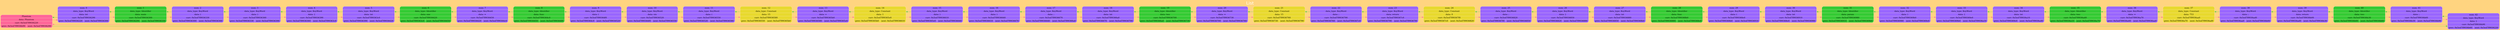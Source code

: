 digraph G
{
charset="latin1";
label="List";
 labelloc="t";
 fontsize=30
 fontname="DejaVu Sans";
 fontcolor="#FFFFFF"

rankdir=LR; splines=ortho; size="200,300"; bgcolor="#ffd480";
{ node_0x5ed7f9936220 [shape = record; style="rounded, filled", fillcolor="#ff6699", color="#FFE9C7", label=" { Phantom } | {data: Phantom } | { curr: 0x5ed7f9936220 } | { { prev: 0x5ed7f9936b90 } | { next: 0x5ed7f9936290 } }  "] 
}
node_0x5ed7f9936290 [shape = record; style="rounded, filled", fillcolor="#9966FF", color="#FFE9C7", label=" { num: 0 } | { data_type: KeyWord } | {data: int } | { curr: 0x5ed7f9936290 } | { { prev: 0x5ed7f9936220 } | { next: 0x5ed7f9936300 } }  "] 
node_0x5ed7f9936300 [shape = record; style="rounded, filled", fillcolor="#34cb34", color="#FFE9C7", label=" { num: 1 } | { data_type: Identifier } | {data: main } | { curr: 0x5ed7f9936300 } | { { prev: 0x5ed7f9936290 } | { next: 0x5ed7f9936330 } }  "] 
node_0x5ed7f9936330 [shape = record; style="rounded, filled", fillcolor="#9966FF", color="#FFE9C7", label=" { num: 2 } | { data_type: KeyWord } | {data: &#x28; } | { curr: 0x5ed7f9936330 } | { { prev: 0x5ed7f9936300 } | { next: 0x5ed7f9936360 } }  "] 
node_0x5ed7f9936360 [shape = record; style="rounded, filled", fillcolor="#9966FF", color="#FFE9C7", label=" { num: 3 } | { data_type: KeyWord } | {data: &#x29; } | { curr: 0x5ed7f9936360 } | { { prev: 0x5ed7f9936330 } | { next: 0x5ed7f9936390 } }  "] 
node_0x5ed7f9936390 [shape = record; style="rounded, filled", fillcolor="#9966FF", color="#FFE9C7", label=" { num: 4 } | { data_type: KeyWord } | {data: &#x7B; } | { curr: 0x5ed7f9936390 } | { { prev: 0x5ed7f9936360 } | { next: 0x5ed7f99363c0 } }  "] 
node_0x5ed7f99363c0 [shape = record; style="rounded, filled", fillcolor="#9966FF", color="#FFE9C7", label=" { num: 5 } | { data_type: KeyWord } | {data: int } | { curr: 0x5ed7f99363c0 } | { { prev: 0x5ed7f9936390 } | { next: 0x5ed7f9936420 } }  "] 
node_0x5ed7f9936420 [shape = record; style="rounded, filled", fillcolor="#34cb34", color="#FFE9C7", label=" { num: 6 } | { data_type: Identifier } | {data: one } | { curr: 0x5ed7f9936420 } | { { prev: 0x5ed7f99363c0 } | { next: 0x5ed7f9936450 } }  "] 
node_0x5ed7f9936450 [shape = record; style="rounded, filled", fillcolor="#9966FF", color="#FFE9C7", label=" { num: 7 } | { data_type: KeyWord } | {data: &#x3D; } | { curr: 0x5ed7f9936450 } | { { prev: 0x5ed7f9936420 } | { next: 0x5ed7f99364c0 } }  "] 
node_0x5ed7f99364c0 [shape = record; style="rounded, filled", fillcolor="#34cb34", color="#FFE9C7", label=" { num: 8 } | { data_type: Identifier } | {data: func } | { curr: 0x5ed7f99364c0 } | { { prev: 0x5ed7f9936450 } | { next: 0x5ed7f99364f0 } }  "] 
node_0x5ed7f99364f0 [shape = record; style="rounded, filled", fillcolor="#9966FF", color="#FFE9C7", label=" { num: 9 } | { data_type: KeyWord } | {data: &#x28; } | { curr: 0x5ed7f99364f0 } | { { prev: 0x5ed7f99364c0 } | { next: 0x5ed7f9936520 } }  "] 
node_0x5ed7f9936520 [shape = record; style="rounded, filled", fillcolor="#9966FF", color="#FFE9C7", label=" { num: 10 } | { data_type: KeyWord } | {data: sin } | { curr: 0x5ed7f9936520 } | { { prev: 0x5ed7f99364f0 } | { next: 0x5ed7f9936550 } }  "] 
node_0x5ed7f9936550 [shape = record; style="rounded, filled", fillcolor="#9966FF", color="#FFE9C7", label=" { num: 11 } | { data_type: KeyWord } | {data: &#x28; } | { curr: 0x5ed7f9936550 } | { { prev: 0x5ed7f9936520 } | { next: 0x5ed7f9936580 } }  "] 
node_0x5ed7f9936580 [shape = record; style="rounded, filled", fillcolor="#e8d92e", color="#FFE9C7", label=" { num: 12 } | { data_type: Constant } | {data: 15 } | { curr: 0x5ed7f9936580 } | { { prev: 0x5ed7f9936550 } | { next: 0x5ed7f99365b0 } }  "] 
node_0x5ed7f99365b0 [shape = record; style="rounded, filled", fillcolor="#9966FF", color="#FFE9C7", label=" { num: 13 } | { data_type: KeyWord } | {data: &#x2B; } | { curr: 0x5ed7f99365b0 } | { { prev: 0x5ed7f9936580 } | { next: 0x5ed7f99365e0 } }  "] 
node_0x5ed7f99365e0 [shape = record; style="rounded, filled", fillcolor="#e8d92e", color="#FFE9C7", label=" { num: 14 } | { data_type: Constant } | {data: 1 } | { curr: 0x5ed7f99365e0 } | { { prev: 0x5ed7f99365b0 } | { next: 0x5ed7f9936610 } }  "] 
node_0x5ed7f9936610 [shape = record; style="rounded, filled", fillcolor="#9966FF", color="#FFE9C7", label=" { num: 15 } | { data_type: KeyWord } | {data: &#x29; } | { curr: 0x5ed7f9936610 } | { { prev: 0x5ed7f99365e0 } | { next: 0x5ed7f9936640 } }  "] 
node_0x5ed7f9936640 [shape = record; style="rounded, filled", fillcolor="#9966FF", color="#FFE9C7", label=" { num: 16 } | { data_type: KeyWord } | {data: &#x29; } | { curr: 0x5ed7f9936640 } | { { prev: 0x5ed7f9936610 } | { next: 0x5ed7f9936670 } }  "] 
node_0x5ed7f9936670 [shape = record; style="rounded, filled", fillcolor="#9966FF", color="#FFE9C7", label=" { num: 17 } | { data_type: KeyWord } | {data: &#x3B; } | { curr: 0x5ed7f9936670 } | { { prev: 0x5ed7f9936640 } | { next: 0x5ed7f99366a0 } }  "] 
node_0x5ed7f99366a0 [shape = record; style="rounded, filled", fillcolor="#9966FF", color="#FFE9C7", label=" { num: 18 } | { data_type: KeyWord } | {data: int } | { curr: 0x5ed7f99366a0 } | { { prev: 0x5ed7f9936670 } | { next: 0x5ed7f9936700 } }  "] 
node_0x5ed7f9936700 [shape = record; style="rounded, filled", fillcolor="#34cb34", color="#FFE9C7", label=" { num: 19 } | { data_type: Identifier } | {data: two } | { curr: 0x5ed7f9936700 } | { { prev: 0x5ed7f99366a0 } | { next: 0x5ed7f9936730 } }  "] 
node_0x5ed7f9936730 [shape = record; style="rounded, filled", fillcolor="#9966FF", color="#FFE9C7", label=" { num: 20 } | { data_type: KeyWord } | {data: &#x3D; } | { curr: 0x5ed7f9936730 } | { { prev: 0x5ed7f9936700 } | { next: 0x5ed7f9936760 } }  "] 
node_0x5ed7f9936760 [shape = record; style="rounded, filled", fillcolor="#e8d92e", color="#FFE9C7", label=" { num: 21 } | { data_type: Constant } | {data: 15 } | { curr: 0x5ed7f9936760 } | { { prev: 0x5ed7f9936730 } | { next: 0x5ed7f9936790 } }  "] 
node_0x5ed7f9936790 [shape = record; style="rounded, filled", fillcolor="#9966FF", color="#FFE9C7", label=" { num: 22 } | { data_type: KeyWord } | {data: &#x3B; } | { curr: 0x5ed7f9936790 } | { { prev: 0x5ed7f9936760 } | { next: 0x5ed7f99367c0 } }  "] 
node_0x5ed7f99367c0 [shape = record; style="rounded, filled", fillcolor="#9966FF", color="#FFE9C7", label=" { num: 23 } | { data_type: KeyWord } | {data: return } | { curr: 0x5ed7f99367c0 } | { { prev: 0x5ed7f9936790 } | { next: 0x5ed7f99367f0 } }  "] 
node_0x5ed7f99367f0 [shape = record; style="rounded, filled", fillcolor="#e8d92e", color="#FFE9C7", label=" { num: 24 } | { data_type: Constant } | {data: 0 } | { curr: 0x5ed7f99367f0 } | { { prev: 0x5ed7f99367c0 } | { next: 0x5ed7f9936820 } }  "] 
node_0x5ed7f9936820 [shape = record; style="rounded, filled", fillcolor="#9966FF", color="#FFE9C7", label=" { num: 25 } | { data_type: KeyWord } | {data: &#x3B; } | { curr: 0x5ed7f9936820 } | { { prev: 0x5ed7f99367f0 } | { next: 0x5ed7f9936850 } }  "] 
node_0x5ed7f9936850 [shape = record; style="rounded, filled", fillcolor="#9966FF", color="#FFE9C7", label=" { num: 26 } | { data_type: KeyWord } | {data: &#x7D; } | { curr: 0x5ed7f9936850 } | { { prev: 0x5ed7f9936820 } | { next: 0x5ed7f9936880 } }  "] 
node_0x5ed7f9936880 [shape = record; style="rounded, filled", fillcolor="#9966FF", color="#FFE9C7", label=" { num: 27 } | { data_type: KeyWord } | {data: int } | { curr: 0x5ed7f9936880 } | { { prev: 0x5ed7f9936850 } | { next: 0x5ed7f99368b0 } }  "] 
node_0x5ed7f99368b0 [shape = record; style="rounded, filled", fillcolor="#34cb34", color="#FFE9C7", label=" { num: 28 } | { data_type: Identifier } | {data: func } | { curr: 0x5ed7f99368b0 } | { { prev: 0x5ed7f9936880 } | { next: 0x5ed7f99368e0 } }  "] 
node_0x5ed7f99368e0 [shape = record; style="rounded, filled", fillcolor="#9966FF", color="#FFE9C7", label=" { num: 29 } | { data_type: KeyWord } | {data: &#x28; } | { curr: 0x5ed7f99368e0 } | { { prev: 0x5ed7f99368b0 } | { next: 0x5ed7f9936910 } }  "] 
node_0x5ed7f9936910 [shape = record; style="rounded, filled", fillcolor="#9966FF", color="#FFE9C7", label=" { num: 30 } | { data_type: KeyWord } | {data: int } | { curr: 0x5ed7f9936910 } | { { prev: 0x5ed7f99368e0 } | { next: 0x5ed7f9936980 } }  "] 
node_0x5ed7f9936980 [shape = record; style="rounded, filled", fillcolor="#34cb34", color="#FFE9C7", label=" { num: 31 } | { data_type: Identifier } | {data: param } | { curr: 0x5ed7f9936980 } | { { prev: 0x5ed7f9936910 } | { next: 0x5ed7f99369b0 } }  "] 
node_0x5ed7f99369b0 [shape = record; style="rounded, filled", fillcolor="#9966FF", color="#FFE9C7", label=" { num: 32 } | { data_type: KeyWord } | {data: &#x29; } | { curr: 0x5ed7f99369b0 } | { { prev: 0x5ed7f9936980 } | { next: 0x5ed7f99369e0 } }  "] 
node_0x5ed7f99369e0 [shape = record; style="rounded, filled", fillcolor="#9966FF", color="#FFE9C7", label=" { num: 33 } | { data_type: KeyWord } | {data: &#x7B; } | { curr: 0x5ed7f99369e0 } | { { prev: 0x5ed7f99369b0 } | { next: 0x5ed7f9936a10 } }  "] 
node_0x5ed7f9936a10 [shape = record; style="rounded, filled", fillcolor="#9966FF", color="#FFE9C7", label=" { num: 34 } | { data_type: KeyWord } | {data: int } | { curr: 0x5ed7f9936a10 } | { { prev: 0x5ed7f99369e0 } | { next: 0x5ed7f9936a40 } }  "] 
node_0x5ed7f9936a40 [shape = record; style="rounded, filled", fillcolor="#34cb34", color="#FFE9C7", label=" { num: 35 } | { data_type: Identifier } | {data: two } | { curr: 0x5ed7f9936a40 } | { { prev: 0x5ed7f9936a10 } | { next: 0x5ed7f9936a70 } }  "] 
node_0x5ed7f9936a70 [shape = record; style="rounded, filled", fillcolor="#9966FF", color="#FFE9C7", label=" { num: 36 } | { data_type: KeyWord } | {data: &#x3D; } | { curr: 0x5ed7f9936a70 } | { { prev: 0x5ed7f9936a40 } | { next: 0x5ed7f9936aa0 } }  "] 
node_0x5ed7f9936aa0 [shape = record; style="rounded, filled", fillcolor="#e8d92e", color="#FFE9C7", label=" { num: 37 } | { data_type: Constant } | {data: 753 } | { curr: 0x5ed7f9936aa0 } | { { prev: 0x5ed7f9936a70 } | { next: 0x5ed7f9936ad0 } }  "] 
node_0x5ed7f9936ad0 [shape = record; style="rounded, filled", fillcolor="#9966FF", color="#FFE9C7", label=" { num: 38 } | { data_type: KeyWord } | {data: &#x3B; } | { curr: 0x5ed7f9936ad0 } | { { prev: 0x5ed7f9936aa0 } | { next: 0x5ed7f9936b00 } }  "] 
node_0x5ed7f9936b00 [shape = record; style="rounded, filled", fillcolor="#9966FF", color="#FFE9C7", label=" { num: 39 } | { data_type: KeyWord } | {data: return } | { curr: 0x5ed7f9936b00 } | { { prev: 0x5ed7f9936ad0 } | { next: 0x5ed7f9936b30 } }  "] 
node_0x5ed7f9936b30 [shape = record; style="rounded, filled", fillcolor="#34cb34", color="#FFE9C7", label=" { num: 40 } | { data_type: Identifier } | {data: two } | { curr: 0x5ed7f9936b30 } | { { prev: 0x5ed7f9936b00 } | { next: 0x5ed7f9936b60 } }  "] 
node_0x5ed7f9936b60 [shape = record; style="rounded, filled", fillcolor="#9966FF", color="#FFE9C7", label=" { num: 41 } | { data_type: KeyWord } | {data: &#x3B; } | { curr: 0x5ed7f9936b60 } | { { prev: 0x5ed7f9936b30 } | { next: 0x5ed7f9936b90 } }  "] 
node_0x5ed7f9936b90 [shape = record; style="rounded, filled", fillcolor="#9966FF", color="#FFE9C7", label=" { num: 42 } | { data_type: KeyWord } | {data: &#x7D; } | { curr: 0x5ed7f9936b90 } | { { prev: 0x5ed7f9936b60 } | { next: 0x5ed7f9936220 } }  "] 

node_0x5ed7f9936220 -> node_0x5ed7f9936290 [color ="#ff6699"];
node_0x5ed7f9936220 -> node_0x5ed7f9936b90 [color ="#34cb34"];
node_0x5ed7f9936290 -> node_0x5ed7f9936300 [color ="#ff6699"];
node_0x5ed7f9936290 -> node_0x5ed7f9936220 [color ="#34cb34"];
node_0x5ed7f9936300 -> node_0x5ed7f9936330 [color ="#ff6699"];
node_0x5ed7f9936300 -> node_0x5ed7f9936290 [color ="#34cb34"];
node_0x5ed7f9936330 -> node_0x5ed7f9936360 [color ="#ff6699"];
node_0x5ed7f9936330 -> node_0x5ed7f9936300 [color ="#34cb34"];
node_0x5ed7f9936360 -> node_0x5ed7f9936390 [color ="#ff6699"];
node_0x5ed7f9936360 -> node_0x5ed7f9936330 [color ="#34cb34"];
node_0x5ed7f9936390 -> node_0x5ed7f99363c0 [color ="#ff6699"];
node_0x5ed7f9936390 -> node_0x5ed7f9936360 [color ="#34cb34"];
node_0x5ed7f99363c0 -> node_0x5ed7f9936420 [color ="#ff6699"];
node_0x5ed7f99363c0 -> node_0x5ed7f9936390 [color ="#34cb34"];
node_0x5ed7f9936420 -> node_0x5ed7f9936450 [color ="#ff6699"];
node_0x5ed7f9936420 -> node_0x5ed7f99363c0 [color ="#34cb34"];
node_0x5ed7f9936450 -> node_0x5ed7f99364c0 [color ="#ff6699"];
node_0x5ed7f9936450 -> node_0x5ed7f9936420 [color ="#34cb34"];
node_0x5ed7f99364c0 -> node_0x5ed7f99364f0 [color ="#ff6699"];
node_0x5ed7f99364c0 -> node_0x5ed7f9936450 [color ="#34cb34"];
node_0x5ed7f99364f0 -> node_0x5ed7f9936520 [color ="#ff6699"];
node_0x5ed7f99364f0 -> node_0x5ed7f99364c0 [color ="#34cb34"];
node_0x5ed7f9936520 -> node_0x5ed7f9936550 [color ="#ff6699"];
node_0x5ed7f9936520 -> node_0x5ed7f99364f0 [color ="#34cb34"];
node_0x5ed7f9936550 -> node_0x5ed7f9936580 [color ="#ff6699"];
node_0x5ed7f9936550 -> node_0x5ed7f9936520 [color ="#34cb34"];
node_0x5ed7f9936580 -> node_0x5ed7f99365b0 [color ="#ff6699"];
node_0x5ed7f9936580 -> node_0x5ed7f9936550 [color ="#34cb34"];
node_0x5ed7f99365b0 -> node_0x5ed7f99365e0 [color ="#ff6699"];
node_0x5ed7f99365b0 -> node_0x5ed7f9936580 [color ="#34cb34"];
node_0x5ed7f99365e0 -> node_0x5ed7f9936610 [color ="#ff6699"];
node_0x5ed7f99365e0 -> node_0x5ed7f99365b0 [color ="#34cb34"];
node_0x5ed7f9936610 -> node_0x5ed7f9936640 [color ="#ff6699"];
node_0x5ed7f9936610 -> node_0x5ed7f99365e0 [color ="#34cb34"];
node_0x5ed7f9936640 -> node_0x5ed7f9936670 [color ="#ff6699"];
node_0x5ed7f9936640 -> node_0x5ed7f9936610 [color ="#34cb34"];
node_0x5ed7f9936670 -> node_0x5ed7f99366a0 [color ="#ff6699"];
node_0x5ed7f9936670 -> node_0x5ed7f9936640 [color ="#34cb34"];
node_0x5ed7f99366a0 -> node_0x5ed7f9936700 [color ="#ff6699"];
node_0x5ed7f99366a0 -> node_0x5ed7f9936670 [color ="#34cb34"];
node_0x5ed7f9936700 -> node_0x5ed7f9936730 [color ="#ff6699"];
node_0x5ed7f9936700 -> node_0x5ed7f99366a0 [color ="#34cb34"];
node_0x5ed7f9936730 -> node_0x5ed7f9936760 [color ="#ff6699"];
node_0x5ed7f9936730 -> node_0x5ed7f9936700 [color ="#34cb34"];
node_0x5ed7f9936760 -> node_0x5ed7f9936790 [color ="#ff6699"];
node_0x5ed7f9936760 -> node_0x5ed7f9936730 [color ="#34cb34"];
node_0x5ed7f9936790 -> node_0x5ed7f99367c0 [color ="#ff6699"];
node_0x5ed7f9936790 -> node_0x5ed7f9936760 [color ="#34cb34"];
node_0x5ed7f99367c0 -> node_0x5ed7f99367f0 [color ="#ff6699"];
node_0x5ed7f99367c0 -> node_0x5ed7f9936790 [color ="#34cb34"];
node_0x5ed7f99367f0 -> node_0x5ed7f9936820 [color ="#ff6699"];
node_0x5ed7f99367f0 -> node_0x5ed7f99367c0 [color ="#34cb34"];
node_0x5ed7f9936820 -> node_0x5ed7f9936850 [color ="#ff6699"];
node_0x5ed7f9936820 -> node_0x5ed7f99367f0 [color ="#34cb34"];
node_0x5ed7f9936850 -> node_0x5ed7f9936880 [color ="#ff6699"];
node_0x5ed7f9936850 -> node_0x5ed7f9936820 [color ="#34cb34"];
node_0x5ed7f9936880 -> node_0x5ed7f99368b0 [color ="#ff6699"];
node_0x5ed7f9936880 -> node_0x5ed7f9936850 [color ="#34cb34"];
node_0x5ed7f99368b0 -> node_0x5ed7f99368e0 [color ="#ff6699"];
node_0x5ed7f99368b0 -> node_0x5ed7f9936880 [color ="#34cb34"];
node_0x5ed7f99368e0 -> node_0x5ed7f9936910 [color ="#ff6699"];
node_0x5ed7f99368e0 -> node_0x5ed7f99368b0 [color ="#34cb34"];
node_0x5ed7f9936910 -> node_0x5ed7f9936980 [color ="#ff6699"];
node_0x5ed7f9936910 -> node_0x5ed7f99368e0 [color ="#34cb34"];
node_0x5ed7f9936980 -> node_0x5ed7f99369b0 [color ="#ff6699"];
node_0x5ed7f9936980 -> node_0x5ed7f9936910 [color ="#34cb34"];
node_0x5ed7f99369b0 -> node_0x5ed7f99369e0 [color ="#ff6699"];
node_0x5ed7f99369b0 -> node_0x5ed7f9936980 [color ="#34cb34"];
node_0x5ed7f99369e0 -> node_0x5ed7f9936a10 [color ="#ff6699"];
node_0x5ed7f99369e0 -> node_0x5ed7f99369b0 [color ="#34cb34"];
node_0x5ed7f9936a10 -> node_0x5ed7f9936a40 [color ="#ff6699"];
node_0x5ed7f9936a10 -> node_0x5ed7f99369e0 [color ="#34cb34"];
node_0x5ed7f9936a40 -> node_0x5ed7f9936a70 [color ="#ff6699"];
node_0x5ed7f9936a40 -> node_0x5ed7f9936a10 [color ="#34cb34"];
node_0x5ed7f9936a70 -> node_0x5ed7f9936aa0 [color ="#ff6699"];
node_0x5ed7f9936a70 -> node_0x5ed7f9936a40 [color ="#34cb34"];
node_0x5ed7f9936aa0 -> node_0x5ed7f9936ad0 [color ="#ff6699"];
node_0x5ed7f9936aa0 -> node_0x5ed7f9936a70 [color ="#34cb34"];
node_0x5ed7f9936ad0 -> node_0x5ed7f9936b00 [color ="#ff6699"];
node_0x5ed7f9936ad0 -> node_0x5ed7f9936aa0 [color ="#34cb34"];
node_0x5ed7f9936b00 -> node_0x5ed7f9936b30 [color ="#ff6699"];
node_0x5ed7f9936b00 -> node_0x5ed7f9936ad0 [color ="#34cb34"];
node_0x5ed7f9936b30 -> node_0x5ed7f9936b60 [color ="#ff6699"];
node_0x5ed7f9936b30 -> node_0x5ed7f9936b00 [color ="#34cb34"];
node_0x5ed7f9936b60 -> node_0x5ed7f9936b90 [color ="#ff6699"];
node_0x5ed7f9936b60 -> node_0x5ed7f9936b30 [color ="#34cb34"];
node_0x5ed7f9936b90 -> node_0x5ed7f9936220 [color ="#ff6699"];
node_0x5ed7f9936b90 -> node_0x5ed7f9936b60 [color ="#34cb34"];

}
